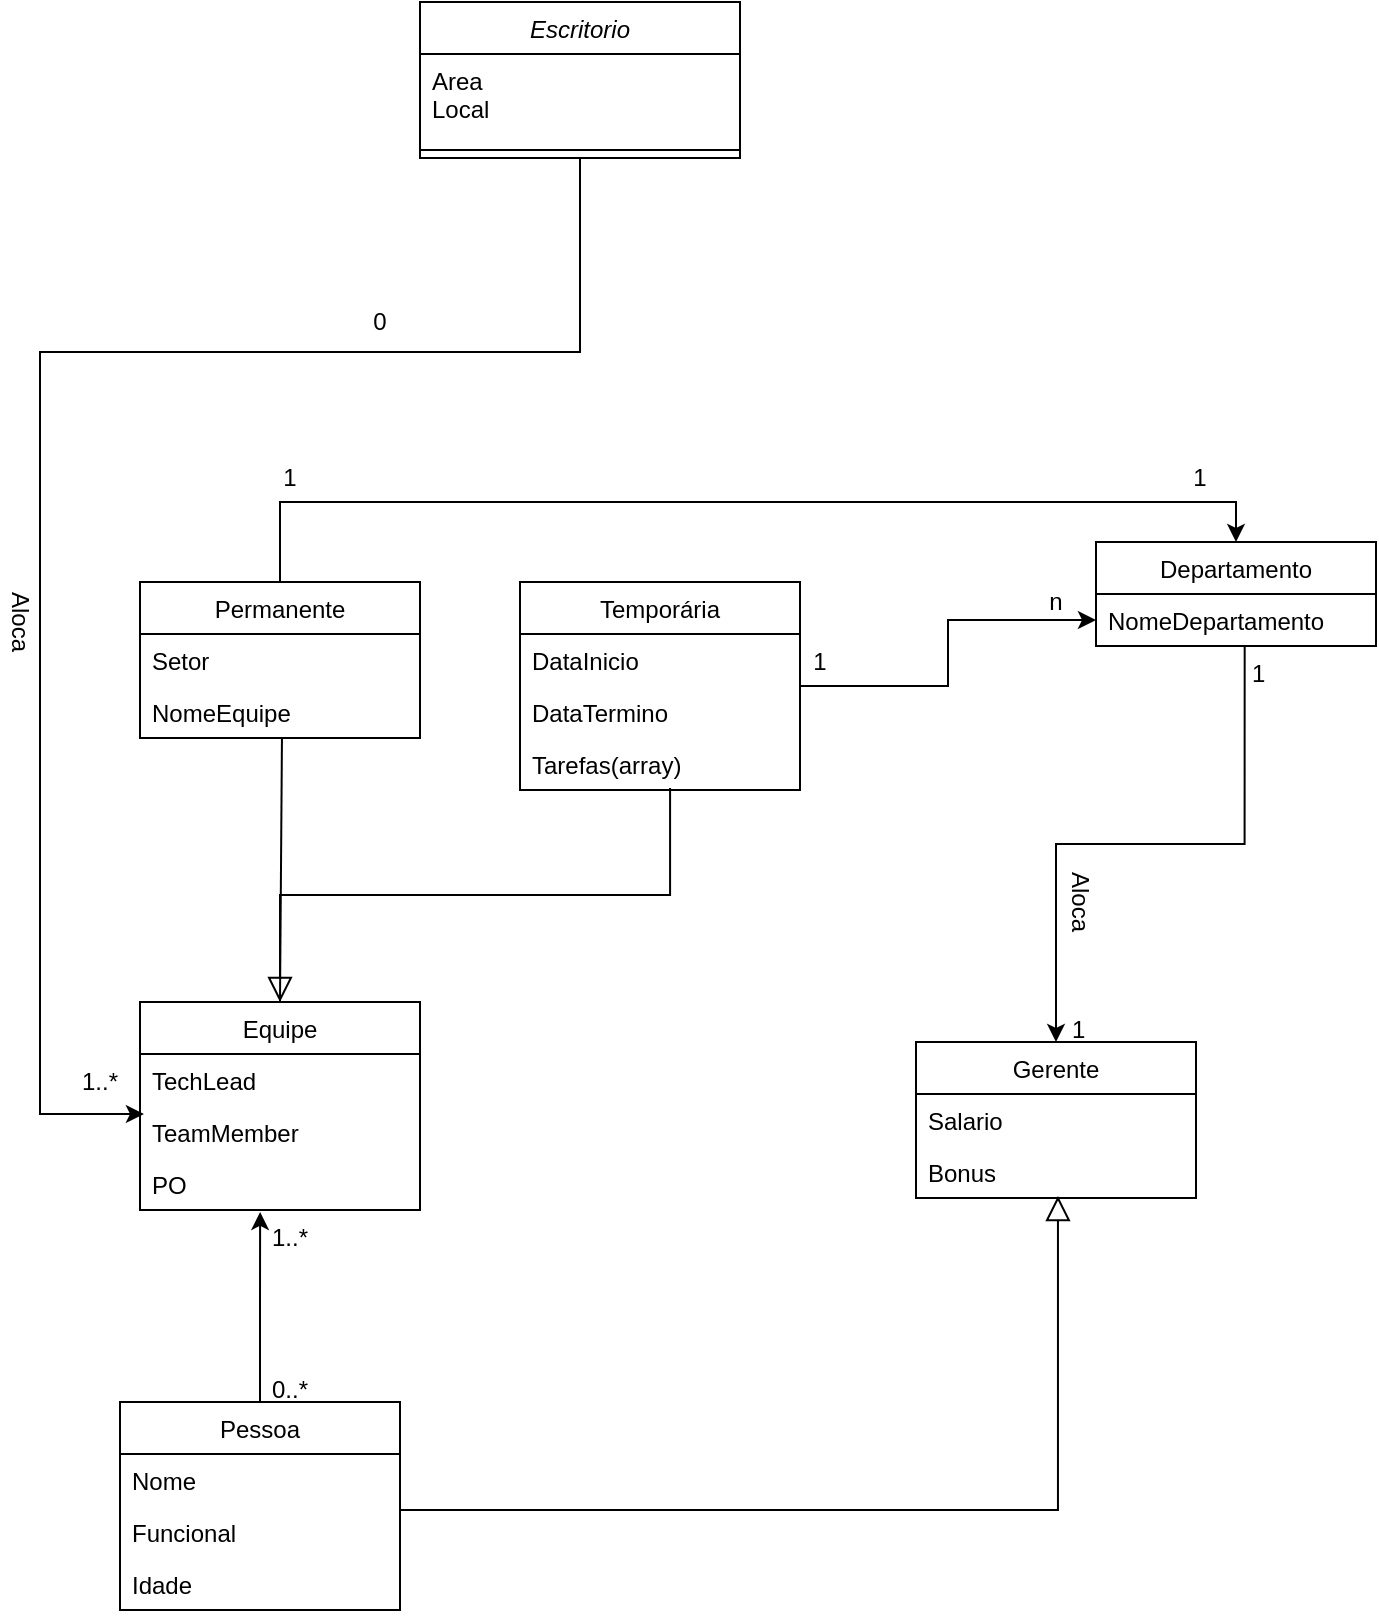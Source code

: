 <mxfile version="14.8.6" type="github">
  <diagram id="C5RBs43oDa-KdzZeNtuy" name="Page-1">
    <mxGraphModel dx="2489" dy="705" grid="1" gridSize="10" guides="1" tooltips="1" connect="1" arrows="1" fold="1" page="1" pageScale="1" pageWidth="827" pageHeight="1169" math="0" shadow="0">
      <root>
        <mxCell id="WIyWlLk6GJQsqaUBKTNV-0" />
        <mxCell id="WIyWlLk6GJQsqaUBKTNV-1" parent="WIyWlLk6GJQsqaUBKTNV-0" />
        <mxCell id="zkfFHV4jXpPFQw0GAbJ--0" value="Escritorio" style="swimlane;fontStyle=2;align=center;verticalAlign=top;childLayout=stackLayout;horizontal=1;startSize=26;horizontalStack=0;resizeParent=1;resizeLast=0;collapsible=1;marginBottom=0;rounded=0;shadow=0;strokeWidth=1;" parent="WIyWlLk6GJQsqaUBKTNV-1" vertex="1">
          <mxGeometry x="170" y="60" width="160" height="78" as="geometry">
            <mxRectangle x="230" y="140" width="160" height="26" as="alternateBounds" />
          </mxGeometry>
        </mxCell>
        <mxCell id="zkfFHV4jXpPFQw0GAbJ--1" value="Area&#xa;Local" style="text;align=left;verticalAlign=top;spacingLeft=4;spacingRight=4;overflow=hidden;rotatable=0;points=[[0,0.5],[1,0.5]];portConstraint=eastwest;" parent="zkfFHV4jXpPFQw0GAbJ--0" vertex="1">
          <mxGeometry y="26" width="160" height="44" as="geometry" />
        </mxCell>
        <mxCell id="zkfFHV4jXpPFQw0GAbJ--4" value="" style="line;html=1;strokeWidth=1;align=left;verticalAlign=middle;spacingTop=-1;spacingLeft=3;spacingRight=3;rotatable=0;labelPosition=right;points=[];portConstraint=eastwest;" parent="zkfFHV4jXpPFQw0GAbJ--0" vertex="1">
          <mxGeometry y="70" width="160" height="8" as="geometry" />
        </mxCell>
        <mxCell id="NcGqDhZWfw1HM4OzQWYT-1" value="Departamento" style="swimlane;fontStyle=0;childLayout=stackLayout;horizontal=1;startSize=26;horizontalStack=0;resizeParent=1;resizeParentMax=0;resizeLast=0;collapsible=1;marginBottom=0;" vertex="1" parent="WIyWlLk6GJQsqaUBKTNV-1">
          <mxGeometry x="508" y="330" width="140" height="52" as="geometry" />
        </mxCell>
        <mxCell id="NcGqDhZWfw1HM4OzQWYT-2" value="NomeDepartamento" style="text;strokeColor=none;fillColor=none;align=left;verticalAlign=top;spacingLeft=4;spacingRight=4;overflow=hidden;rotatable=0;points=[[0,0.5],[1,0.5]];portConstraint=eastwest;" vertex="1" parent="NcGqDhZWfw1HM4OzQWYT-1">
          <mxGeometry y="26" width="140" height="26" as="geometry" />
        </mxCell>
        <mxCell id="NcGqDhZWfw1HM4OzQWYT-5" value="Equipe" style="swimlane;fontStyle=0;childLayout=stackLayout;horizontal=1;startSize=26;horizontalStack=0;resizeParent=1;resizeParentMax=0;resizeLast=0;collapsible=1;marginBottom=0;" vertex="1" parent="WIyWlLk6GJQsqaUBKTNV-1">
          <mxGeometry x="30" y="560" width="140" height="104" as="geometry" />
        </mxCell>
        <mxCell id="NcGqDhZWfw1HM4OzQWYT-6" value="TechLead" style="text;strokeColor=none;fillColor=none;align=left;verticalAlign=top;spacingLeft=4;spacingRight=4;overflow=hidden;rotatable=0;points=[[0,0.5],[1,0.5]];portConstraint=eastwest;" vertex="1" parent="NcGqDhZWfw1HM4OzQWYT-5">
          <mxGeometry y="26" width="140" height="26" as="geometry" />
        </mxCell>
        <mxCell id="NcGqDhZWfw1HM4OzQWYT-7" value="TeamMember" style="text;strokeColor=none;fillColor=none;align=left;verticalAlign=top;spacingLeft=4;spacingRight=4;overflow=hidden;rotatable=0;points=[[0,0.5],[1,0.5]];portConstraint=eastwest;" vertex="1" parent="NcGqDhZWfw1HM4OzQWYT-5">
          <mxGeometry y="52" width="140" height="26" as="geometry" />
        </mxCell>
        <mxCell id="NcGqDhZWfw1HM4OzQWYT-8" value="PO" style="text;strokeColor=none;fillColor=none;align=left;verticalAlign=top;spacingLeft=4;spacingRight=4;overflow=hidden;rotatable=0;points=[[0,0.5],[1,0.5]];portConstraint=eastwest;" vertex="1" parent="NcGqDhZWfw1HM4OzQWYT-5">
          <mxGeometry y="78" width="140" height="26" as="geometry" />
        </mxCell>
        <mxCell id="NcGqDhZWfw1HM4OzQWYT-16" style="edgeStyle=orthogonalEdgeStyle;rounded=0;orthogonalLoop=1;jettySize=auto;html=1;entryX=0.429;entryY=1.038;entryDx=0;entryDy=0;entryPerimeter=0;" edge="1" parent="WIyWlLk6GJQsqaUBKTNV-1" source="NcGqDhZWfw1HM4OzQWYT-12" target="NcGqDhZWfw1HM4OzQWYT-8">
          <mxGeometry relative="1" as="geometry" />
        </mxCell>
        <mxCell id="NcGqDhZWfw1HM4OzQWYT-12" value="Pessoa" style="swimlane;fontStyle=0;childLayout=stackLayout;horizontal=1;startSize=26;horizontalStack=0;resizeParent=1;resizeParentMax=0;resizeLast=0;collapsible=1;marginBottom=0;" vertex="1" parent="WIyWlLk6GJQsqaUBKTNV-1">
          <mxGeometry x="20" y="760" width="140" height="104" as="geometry" />
        </mxCell>
        <mxCell id="NcGqDhZWfw1HM4OzQWYT-13" value="Nome" style="text;strokeColor=none;fillColor=none;align=left;verticalAlign=top;spacingLeft=4;spacingRight=4;overflow=hidden;rotatable=0;points=[[0,0.5],[1,0.5]];portConstraint=eastwest;" vertex="1" parent="NcGqDhZWfw1HM4OzQWYT-12">
          <mxGeometry y="26" width="140" height="26" as="geometry" />
        </mxCell>
        <mxCell id="NcGqDhZWfw1HM4OzQWYT-14" value="Funcional" style="text;strokeColor=none;fillColor=none;align=left;verticalAlign=top;spacingLeft=4;spacingRight=4;overflow=hidden;rotatable=0;points=[[0,0.5],[1,0.5]];portConstraint=eastwest;" vertex="1" parent="NcGqDhZWfw1HM4OzQWYT-12">
          <mxGeometry y="52" width="140" height="26" as="geometry" />
        </mxCell>
        <mxCell id="NcGqDhZWfw1HM4OzQWYT-15" value="Idade" style="text;strokeColor=none;fillColor=none;align=left;verticalAlign=top;spacingLeft=4;spacingRight=4;overflow=hidden;rotatable=0;points=[[0,0.5],[1,0.5]];portConstraint=eastwest;" vertex="1" parent="NcGqDhZWfw1HM4OzQWYT-12">
          <mxGeometry y="78" width="140" height="26" as="geometry" />
        </mxCell>
        <mxCell id="NcGqDhZWfw1HM4OzQWYT-21" value="Gerente" style="swimlane;fontStyle=0;childLayout=stackLayout;horizontal=1;startSize=26;horizontalStack=0;resizeParent=1;resizeParentMax=0;resizeLast=0;collapsible=1;marginBottom=0;" vertex="1" parent="WIyWlLk6GJQsqaUBKTNV-1">
          <mxGeometry x="418" y="580" width="140" height="78" as="geometry" />
        </mxCell>
        <mxCell id="NcGqDhZWfw1HM4OzQWYT-22" value="Salario" style="text;strokeColor=none;fillColor=none;align=left;verticalAlign=top;spacingLeft=4;spacingRight=4;overflow=hidden;rotatable=0;points=[[0,0.5],[1,0.5]];portConstraint=eastwest;" vertex="1" parent="NcGqDhZWfw1HM4OzQWYT-21">
          <mxGeometry y="26" width="140" height="26" as="geometry" />
        </mxCell>
        <mxCell id="NcGqDhZWfw1HM4OzQWYT-23" value="Bonus" style="text;strokeColor=none;fillColor=none;align=left;verticalAlign=top;spacingLeft=4;spacingRight=4;overflow=hidden;rotatable=0;points=[[0,0.5],[1,0.5]];portConstraint=eastwest;" vertex="1" parent="NcGqDhZWfw1HM4OzQWYT-21">
          <mxGeometry y="52" width="140" height="26" as="geometry" />
        </mxCell>
        <mxCell id="NcGqDhZWfw1HM4OzQWYT-26" value="0..*" style="text;strokeColor=none;fillColor=none;align=left;verticalAlign=top;spacingLeft=4;spacingRight=4;overflow=hidden;rotatable=0;points=[[0,0.5],[1,0.5]];portConstraint=eastwest;" vertex="1" parent="WIyWlLk6GJQsqaUBKTNV-1">
          <mxGeometry x="90" y="740" width="40" height="20" as="geometry" />
        </mxCell>
        <mxCell id="NcGqDhZWfw1HM4OzQWYT-27" value="1..*" style="text;strokeColor=none;fillColor=none;align=left;verticalAlign=top;spacingLeft=4;spacingRight=4;overflow=hidden;rotatable=0;points=[[0,0.5],[1,0.5]];portConstraint=eastwest;" vertex="1" parent="WIyWlLk6GJQsqaUBKTNV-1">
          <mxGeometry x="90" y="664" width="30" height="20" as="geometry" />
        </mxCell>
        <mxCell id="NcGqDhZWfw1HM4OzQWYT-28" value="" style="endArrow=block;endSize=10;endFill=0;shadow=0;strokeWidth=1;rounded=0;edgeStyle=elbowEdgeStyle;elbow=vertical;entryX=0.507;entryY=0.962;entryDx=0;entryDy=0;entryPerimeter=0;exitX=0.5;exitY=0;exitDx=0;exitDy=0;" edge="1" parent="WIyWlLk6GJQsqaUBKTNV-1" target="NcGqDhZWfw1HM4OzQWYT-23">
          <mxGeometry width="160" relative="1" as="geometry">
            <mxPoint x="160" y="834" as="sourcePoint" />
            <mxPoint x="493.04" y="690.006" as="targetPoint" />
            <Array as="points">
              <mxPoint x="250" y="814" />
            </Array>
          </mxGeometry>
        </mxCell>
        <mxCell id="NcGqDhZWfw1HM4OzQWYT-30" value="Aloca" style="text;html=1;strokeColor=none;fillColor=none;align=center;verticalAlign=middle;whiteSpace=wrap;rounded=0;rotation=90;" vertex="1" parent="WIyWlLk6GJQsqaUBKTNV-1">
          <mxGeometry x="480" y="500" width="40" height="20" as="geometry" />
        </mxCell>
        <mxCell id="NcGqDhZWfw1HM4OzQWYT-31" style="edgeStyle=orthogonalEdgeStyle;rounded=0;orthogonalLoop=1;jettySize=auto;html=1;entryX=0.5;entryY=0;entryDx=0;entryDy=0;exitX=0.531;exitY=0.998;exitDx=0;exitDy=0;exitPerimeter=0;" edge="1" parent="WIyWlLk6GJQsqaUBKTNV-1" source="NcGqDhZWfw1HM4OzQWYT-2" target="NcGqDhZWfw1HM4OzQWYT-21">
          <mxGeometry relative="1" as="geometry">
            <mxPoint x="508" y="395.059" as="sourcePoint" />
          </mxGeometry>
        </mxCell>
        <mxCell id="NcGqDhZWfw1HM4OzQWYT-32" value="1" style="text;strokeColor=none;fillColor=none;align=left;verticalAlign=top;spacingLeft=4;spacingRight=4;overflow=hidden;rotatable=0;points=[[0,0.5],[1,0.5]];portConstraint=eastwest;" vertex="1" parent="WIyWlLk6GJQsqaUBKTNV-1">
          <mxGeometry x="580" y="382" width="30" height="20" as="geometry" />
        </mxCell>
        <mxCell id="NcGqDhZWfw1HM4OzQWYT-33" value="1" style="text;strokeColor=none;fillColor=none;align=left;verticalAlign=top;spacingLeft=4;spacingRight=4;overflow=hidden;rotatable=0;points=[[0,0.5],[1,0.5]];portConstraint=eastwest;" vertex="1" parent="WIyWlLk6GJQsqaUBKTNV-1">
          <mxGeometry x="490" y="560" width="30" height="20" as="geometry" />
        </mxCell>
        <mxCell id="NcGqDhZWfw1HM4OzQWYT-36" style="edgeStyle=orthogonalEdgeStyle;rounded=0;orthogonalLoop=1;jettySize=auto;html=1;entryX=0.014;entryY=1.154;entryDx=0;entryDy=0;entryPerimeter=0;exitX=0.5;exitY=1;exitDx=0;exitDy=0;" edge="1" parent="WIyWlLk6GJQsqaUBKTNV-1" source="zkfFHV4jXpPFQw0GAbJ--0" target="NcGqDhZWfw1HM4OzQWYT-6">
          <mxGeometry relative="1" as="geometry">
            <mxPoint x="250" y="200" as="sourcePoint" />
            <Array as="points">
              <mxPoint x="250" y="235" />
              <mxPoint x="-20" y="235" />
              <mxPoint x="-20" y="616" />
            </Array>
          </mxGeometry>
        </mxCell>
        <mxCell id="NcGqDhZWfw1HM4OzQWYT-37" value="Aloca" style="text;html=1;strokeColor=none;fillColor=none;align=center;verticalAlign=middle;whiteSpace=wrap;rounded=0;rotation=90;" vertex="1" parent="WIyWlLk6GJQsqaUBKTNV-1">
          <mxGeometry x="-50" y="360" width="40" height="20" as="geometry" />
        </mxCell>
        <mxCell id="NcGqDhZWfw1HM4OzQWYT-39" value="0" style="text;html=1;strokeColor=none;fillColor=none;align=center;verticalAlign=middle;whiteSpace=wrap;rounded=0;" vertex="1" parent="WIyWlLk6GJQsqaUBKTNV-1">
          <mxGeometry x="130" y="210" width="40" height="20" as="geometry" />
        </mxCell>
        <mxCell id="NcGqDhZWfw1HM4OzQWYT-41" value="1..*" style="text;html=1;strokeColor=none;fillColor=none;align=center;verticalAlign=middle;whiteSpace=wrap;rounded=0;" vertex="1" parent="WIyWlLk6GJQsqaUBKTNV-1">
          <mxGeometry x="-10" y="590" width="40" height="20" as="geometry" />
        </mxCell>
        <mxCell id="NcGqDhZWfw1HM4OzQWYT-57" style="edgeStyle=orthogonalEdgeStyle;rounded=0;orthogonalLoop=1;jettySize=auto;html=1;entryX=0.5;entryY=0;entryDx=0;entryDy=0;" edge="1" parent="WIyWlLk6GJQsqaUBKTNV-1" source="NcGqDhZWfw1HM4OzQWYT-42" target="NcGqDhZWfw1HM4OzQWYT-1">
          <mxGeometry relative="1" as="geometry">
            <Array as="points">
              <mxPoint x="100" y="310" />
              <mxPoint x="578" y="310" />
            </Array>
          </mxGeometry>
        </mxCell>
        <mxCell id="NcGqDhZWfw1HM4OzQWYT-42" value="Permanente" style="swimlane;fontStyle=0;childLayout=stackLayout;horizontal=1;startSize=26;horizontalStack=0;resizeParent=1;resizeParentMax=0;resizeLast=0;collapsible=1;marginBottom=0;" vertex="1" parent="WIyWlLk6GJQsqaUBKTNV-1">
          <mxGeometry x="30" y="350" width="140" height="78" as="geometry">
            <mxRectangle x="30" y="350" width="100" height="26" as="alternateBounds" />
          </mxGeometry>
        </mxCell>
        <mxCell id="NcGqDhZWfw1HM4OzQWYT-43" value="Setor" style="text;strokeColor=none;fillColor=none;align=left;verticalAlign=top;spacingLeft=4;spacingRight=4;overflow=hidden;rotatable=0;points=[[0,0.5],[1,0.5]];portConstraint=eastwest;" vertex="1" parent="NcGqDhZWfw1HM4OzQWYT-42">
          <mxGeometry y="26" width="140" height="26" as="geometry" />
        </mxCell>
        <mxCell id="NcGqDhZWfw1HM4OzQWYT-44" value="NomeEquipe" style="text;strokeColor=none;fillColor=none;align=left;verticalAlign=top;spacingLeft=4;spacingRight=4;overflow=hidden;rotatable=0;points=[[0,0.5],[1,0.5]];portConstraint=eastwest;" vertex="1" parent="NcGqDhZWfw1HM4OzQWYT-42">
          <mxGeometry y="52" width="140" height="26" as="geometry" />
        </mxCell>
        <mxCell id="NcGqDhZWfw1HM4OzQWYT-54" style="edgeStyle=orthogonalEdgeStyle;rounded=0;orthogonalLoop=1;jettySize=auto;html=1;entryX=0;entryY=0.5;entryDx=0;entryDy=0;" edge="1" parent="WIyWlLk6GJQsqaUBKTNV-1" source="NcGqDhZWfw1HM4OzQWYT-46" target="NcGqDhZWfw1HM4OzQWYT-2">
          <mxGeometry relative="1" as="geometry" />
        </mxCell>
        <mxCell id="NcGqDhZWfw1HM4OzQWYT-46" value="Temporária" style="swimlane;fontStyle=0;childLayout=stackLayout;horizontal=1;startSize=26;horizontalStack=0;resizeParent=1;resizeParentMax=0;resizeLast=0;collapsible=1;marginBottom=0;" vertex="1" parent="WIyWlLk6GJQsqaUBKTNV-1">
          <mxGeometry x="220" y="350" width="140" height="104" as="geometry" />
        </mxCell>
        <mxCell id="NcGqDhZWfw1HM4OzQWYT-47" value="DataInicio" style="text;strokeColor=none;fillColor=none;align=left;verticalAlign=top;spacingLeft=4;spacingRight=4;overflow=hidden;rotatable=0;points=[[0,0.5],[1,0.5]];portConstraint=eastwest;" vertex="1" parent="NcGqDhZWfw1HM4OzQWYT-46">
          <mxGeometry y="26" width="140" height="26" as="geometry" />
        </mxCell>
        <mxCell id="NcGqDhZWfw1HM4OzQWYT-48" value="DataTermino" style="text;strokeColor=none;fillColor=none;align=left;verticalAlign=top;spacingLeft=4;spacingRight=4;overflow=hidden;rotatable=0;points=[[0,0.5],[1,0.5]];portConstraint=eastwest;" vertex="1" parent="NcGqDhZWfw1HM4OzQWYT-46">
          <mxGeometry y="52" width="140" height="26" as="geometry" />
        </mxCell>
        <mxCell id="NcGqDhZWfw1HM4OzQWYT-49" value="Tarefas(array)" style="text;strokeColor=none;fillColor=none;align=left;verticalAlign=top;spacingLeft=4;spacingRight=4;overflow=hidden;rotatable=0;points=[[0,0.5],[1,0.5]];portConstraint=eastwest;" vertex="1" parent="NcGqDhZWfw1HM4OzQWYT-46">
          <mxGeometry y="78" width="140" height="26" as="geometry" />
        </mxCell>
        <mxCell id="NcGqDhZWfw1HM4OzQWYT-51" value="" style="endArrow=block;endSize=10;endFill=0;shadow=0;strokeWidth=1;rounded=0;edgeStyle=elbowEdgeStyle;elbow=vertical;entryX=0.5;entryY=0;entryDx=0;entryDy=0;exitX=0.536;exitY=0.962;exitDx=0;exitDy=0;exitPerimeter=0;" edge="1" parent="WIyWlLk6GJQsqaUBKTNV-1" source="NcGqDhZWfw1HM4OzQWYT-49" target="NcGqDhZWfw1HM4OzQWYT-5">
          <mxGeometry width="160" relative="1" as="geometry">
            <mxPoint x="380" y="464" as="sourcePoint" />
            <mxPoint x="480" y="362" as="targetPoint" />
          </mxGeometry>
        </mxCell>
        <mxCell id="NcGqDhZWfw1HM4OzQWYT-53" value="" style="endArrow=none;html=1;exitX=0.5;exitY=0;exitDx=0;exitDy=0;entryX=0.507;entryY=1;entryDx=0;entryDy=0;entryPerimeter=0;" edge="1" parent="WIyWlLk6GJQsqaUBKTNV-1" source="NcGqDhZWfw1HM4OzQWYT-5" target="NcGqDhZWfw1HM4OzQWYT-44">
          <mxGeometry width="50" height="50" relative="1" as="geometry">
            <mxPoint x="99.5" y="520" as="sourcePoint" />
            <mxPoint x="99.5" y="454" as="targetPoint" />
          </mxGeometry>
        </mxCell>
        <mxCell id="NcGqDhZWfw1HM4OzQWYT-55" value="1" style="text;html=1;strokeColor=none;fillColor=none;align=center;verticalAlign=middle;whiteSpace=wrap;rounded=0;" vertex="1" parent="WIyWlLk6GJQsqaUBKTNV-1">
          <mxGeometry x="350" y="380" width="40" height="20" as="geometry" />
        </mxCell>
        <mxCell id="NcGqDhZWfw1HM4OzQWYT-56" value="n" style="text;html=1;strokeColor=none;fillColor=none;align=center;verticalAlign=middle;whiteSpace=wrap;rounded=0;" vertex="1" parent="WIyWlLk6GJQsqaUBKTNV-1">
          <mxGeometry x="468" y="350" width="40" height="20" as="geometry" />
        </mxCell>
        <mxCell id="NcGqDhZWfw1HM4OzQWYT-58" value="1" style="text;html=1;strokeColor=none;fillColor=none;align=center;verticalAlign=middle;whiteSpace=wrap;rounded=0;" vertex="1" parent="WIyWlLk6GJQsqaUBKTNV-1">
          <mxGeometry x="85" y="288" width="40" height="20" as="geometry" />
        </mxCell>
        <mxCell id="NcGqDhZWfw1HM4OzQWYT-59" value="1" style="text;html=1;strokeColor=none;fillColor=none;align=center;verticalAlign=middle;whiteSpace=wrap;rounded=0;" vertex="1" parent="WIyWlLk6GJQsqaUBKTNV-1">
          <mxGeometry x="540" y="288" width="40" height="20" as="geometry" />
        </mxCell>
      </root>
    </mxGraphModel>
  </diagram>
</mxfile>

